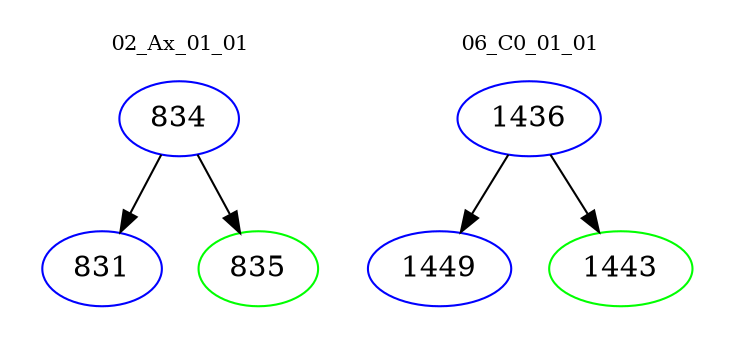 digraph{
subgraph cluster_0 {
color = white
label = "02_Ax_01_01";
fontsize=10;
T0_834 [label="834", color="blue"]
T0_834 -> T0_831 [color="black"]
T0_831 [label="831", color="blue"]
T0_834 -> T0_835 [color="black"]
T0_835 [label="835", color="green"]
}
subgraph cluster_1 {
color = white
label = "06_C0_01_01";
fontsize=10;
T1_1436 [label="1436", color="blue"]
T1_1436 -> T1_1449 [color="black"]
T1_1449 [label="1449", color="blue"]
T1_1436 -> T1_1443 [color="black"]
T1_1443 [label="1443", color="green"]
}
}
